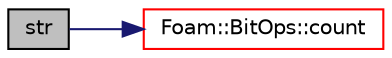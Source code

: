 digraph "str"
{
  bgcolor="transparent";
  edge [fontname="Helvetica",fontsize="10",labelfontname="Helvetica",labelfontsize="10"];
  node [fontname="Helvetica",fontsize="10",shape=record];
  rankdir="LR";
  Node1 [label="str",height=0.2,width=0.4,color="black", fillcolor="grey75", style="filled" fontcolor="black"];
  Node1 -> Node2 [color="midnightblue",fontsize="10",style="solid",fontname="Helvetica"];
  Node2 [label="Foam::BitOps::count",height=0.2,width=0.4,color="red",URL="$namespaceFoam_1_1BitOps.html#ab3084f7a6abc6e68ab76aa3465ed0fb0",tooltip="Count number of &#39;true&#39; entries. "];
}
